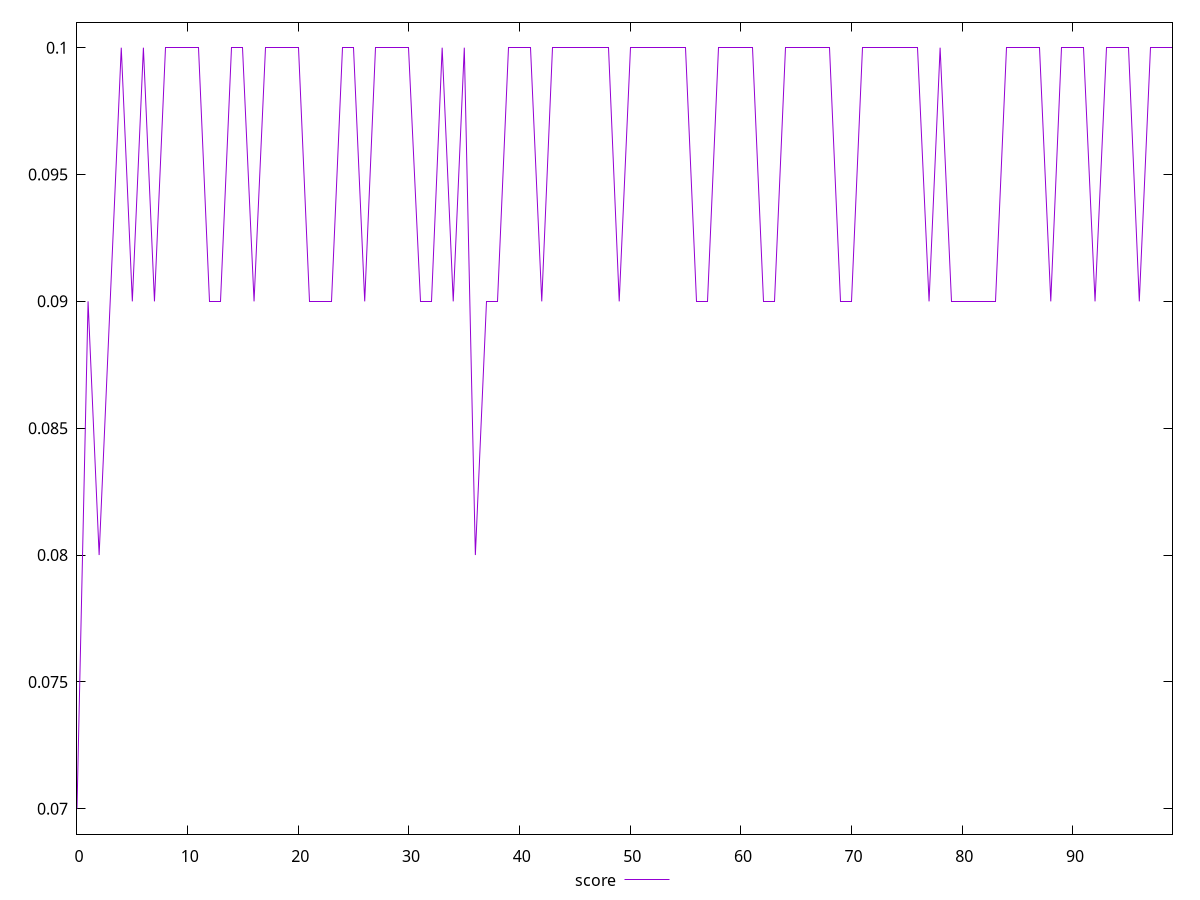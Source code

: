 reset

$score <<EOF
0 0.07
1 0.09
2 0.08
3 0.09
4 0.1
5 0.09
6 0.1
7 0.09
8 0.1
9 0.1
10 0.1
11 0.1
12 0.09
13 0.09
14 0.1
15 0.1
16 0.09
17 0.1
18 0.1
19 0.1
20 0.1
21 0.09
22 0.09
23 0.09
24 0.1
25 0.1
26 0.09
27 0.1
28 0.1
29 0.1
30 0.1
31 0.09
32 0.09
33 0.1
34 0.09
35 0.1
36 0.08
37 0.09
38 0.09
39 0.1
40 0.1
41 0.1
42 0.09
43 0.1
44 0.1
45 0.1
46 0.1
47 0.1
48 0.1
49 0.09
50 0.1
51 0.1
52 0.1
53 0.1
54 0.1
55 0.1
56 0.09
57 0.09
58 0.1
59 0.1
60 0.1
61 0.1
62 0.09
63 0.09
64 0.1
65 0.1
66 0.1
67 0.1
68 0.1
69 0.09
70 0.09
71 0.1
72 0.1
73 0.1
74 0.1
75 0.1
76 0.1
77 0.09
78 0.1
79 0.09
80 0.09
81 0.09
82 0.09
83 0.09
84 0.1
85 0.1
86 0.1
87 0.1
88 0.09
89 0.1
90 0.1
91 0.1
92 0.09
93 0.1
94 0.1
95 0.1
96 0.09
97 0.1
98 0.1
99 0.1
EOF

set key outside below
set xrange [0:99]
set yrange [0.069:0.101]
set trange [0.069:0.101]
set terminal svg size 640, 500 enhanced background rgb 'white'
set output "report_00019_2021-02-10T18-14-37.922Z//interactive/samples/pages/score/values.svg"

plot $score title "score" with line

reset

